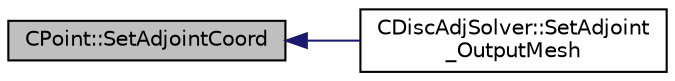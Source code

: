 digraph "CPoint::SetAdjointCoord"
{
  edge [fontname="Helvetica",fontsize="10",labelfontname="Helvetica",labelfontsize="10"];
  node [fontname="Helvetica",fontsize="10",shape=record];
  rankdir="LR";
  Node1946 [label="CPoint::SetAdjointCoord",height=0.2,width=0.4,color="black", fillcolor="grey75", style="filled", fontcolor="black"];
  Node1946 -> Node1947 [dir="back",color="midnightblue",fontsize="10",style="solid",fontname="Helvetica"];
  Node1947 [label="CDiscAdjSolver::SetAdjoint\l_OutputMesh",height=0.2,width=0.4,color="black", fillcolor="white", style="filled",URL="$class_c_disc_adj_solver.html#a0158c413da39931cdc7f48d542a13ffb",tooltip="Sets the adjoint values of the output of the mesh deformation iteration before evaluation of the tape..."];
}
